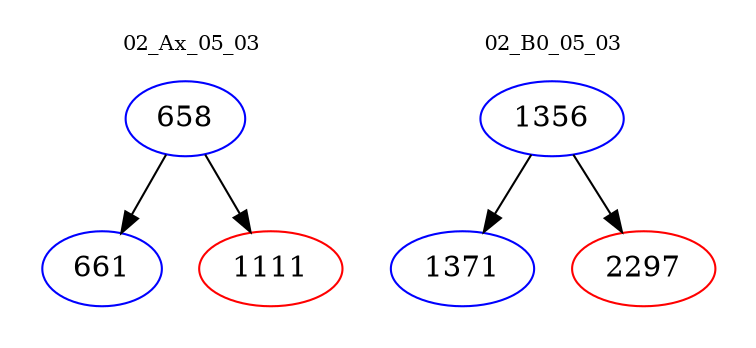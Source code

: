 digraph{
subgraph cluster_0 {
color = white
label = "02_Ax_05_03";
fontsize=10;
T0_658 [label="658", color="blue"]
T0_658 -> T0_661 [color="black"]
T0_661 [label="661", color="blue"]
T0_658 -> T0_1111 [color="black"]
T0_1111 [label="1111", color="red"]
}
subgraph cluster_1 {
color = white
label = "02_B0_05_03";
fontsize=10;
T1_1356 [label="1356", color="blue"]
T1_1356 -> T1_1371 [color="black"]
T1_1371 [label="1371", color="blue"]
T1_1356 -> T1_2297 [color="black"]
T1_2297 [label="2297", color="red"]
}
}
